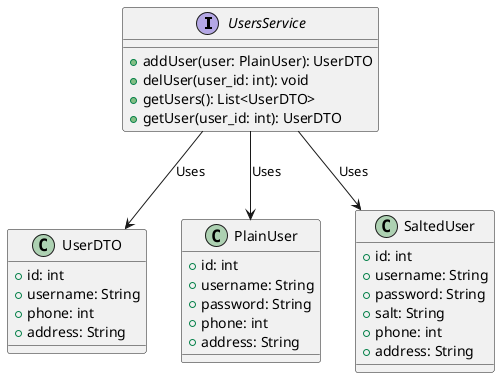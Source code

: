 @startuml

interface UsersService {
    +addUser(user: PlainUser): UserDTO
    +delUser(user_id: int): void
    +getUsers(): List<UserDTO>
    +getUser(user_id: int): UserDTO
}

class UserDTO {
    +id: int
    +username: String
    +phone: int
    +address: String
}

class PlainUser {
    +id: int
    +username: String
    +password: String
    +phone: int
    +address: String
}

class SaltedUser {
    +id: int
    +username: String
    +password: String
    +salt: String
    +phone: int
    +address: String
}

UsersService --> UserDTO: Uses
UsersService --> PlainUser: Uses
UsersService --> SaltedUser: Uses

@enduml